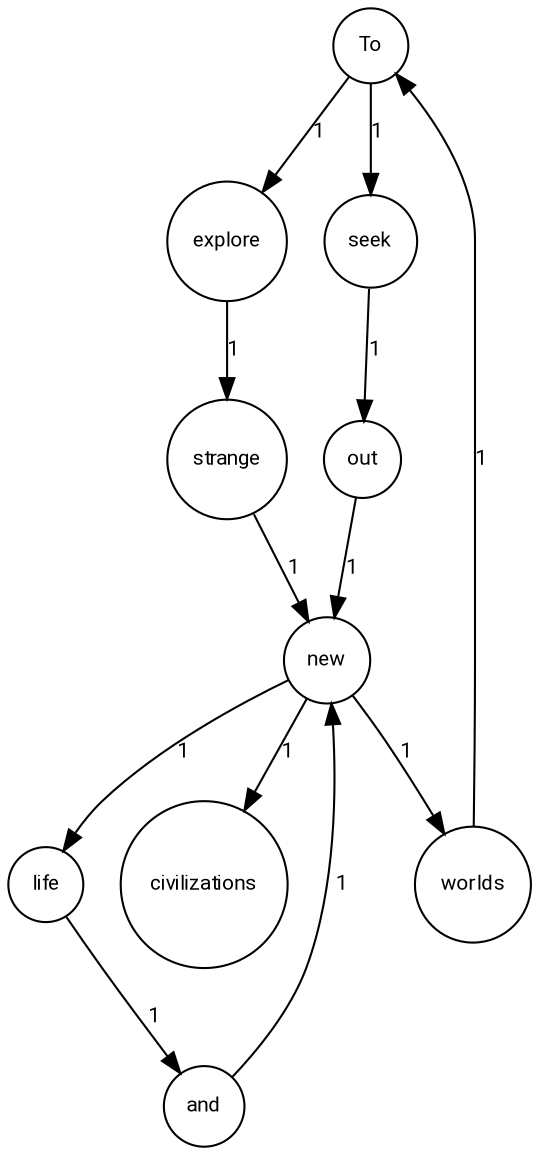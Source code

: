 digraph test {
  size = "8.5, 11";
  fontname = "Roboto";
  fontsize = 10;
  
  node [shape = circle, fontname = "Roboto", fontsize = 10];
  edge [fontname = "Roboto", fontsize = 10];
  To -> explore [label="1"];
  To -> seek [label="1"];
  explore -> strange [label="1"];
  strange -> new [label="1"];
  new -> worlds [label="1"];
  new -> life [label="1"];
  new -> civilizations [label="1"];
  worlds -> To [label="1"];
  seek -> out [label="1"];
  out -> new [label="1"];
  life -> and [label="1"];
  and -> new [label="1"];

}